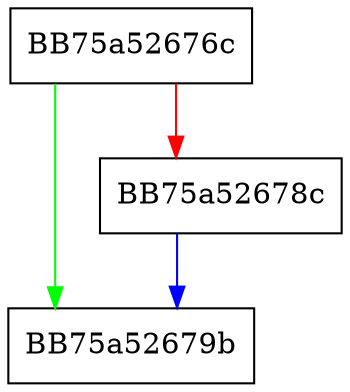 digraph ReadStrict {
  node [shape="box"];
  graph [splines=ortho];
  BB75a52676c -> BB75a52679b [color="green"];
  BB75a52676c -> BB75a52678c [color="red"];
  BB75a52678c -> BB75a52679b [color="blue"];
}